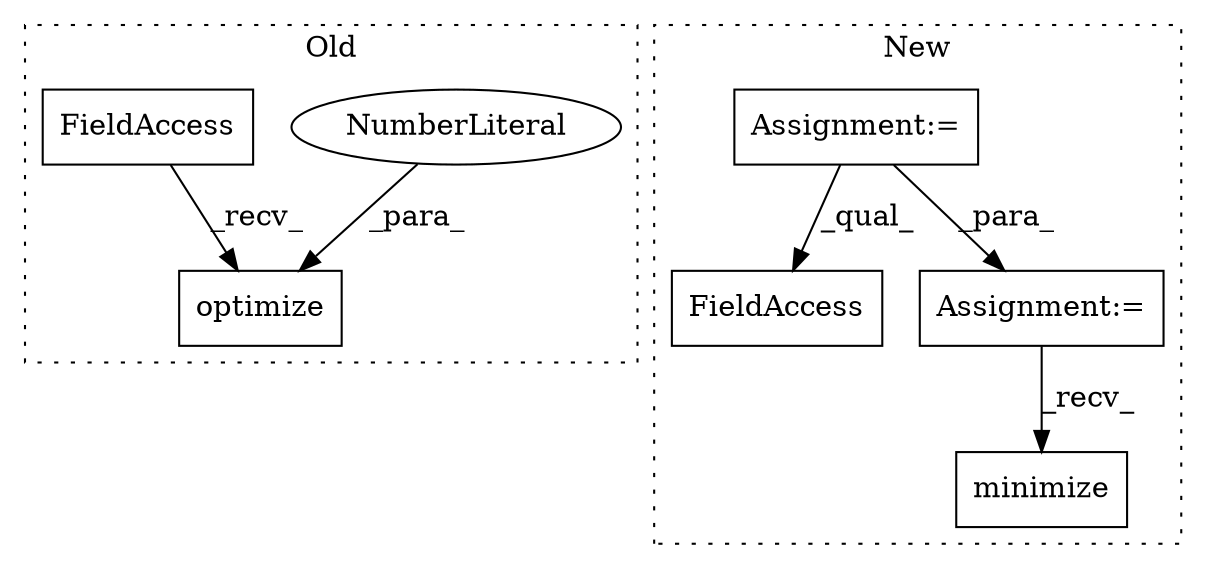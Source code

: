 digraph G {
subgraph cluster0 {
1 [label="optimize" a="32" s="827,842" l="9,1" shape="box"];
6 [label="NumberLiteral" a="34" s="838" l="4" shape="ellipse"];
7 [label="FieldAccess" a="22" s="820" l="6" shape="box"];
label = "Old";
style="dotted";
}
subgraph cluster1 {
2 [label="minimize" a="32" s="937,952" l="9,1" shape="box"];
3 [label="Assignment:=" a="7" s="792" l="6" shape="box"];
4 [label="FieldAccess" a="22" s="874" l="12" shape="box"];
5 [label="Assignment:=" a="7" s="873" l="1" shape="box"];
label = "New";
style="dotted";
}
3 -> 5 [label="_para_"];
3 -> 4 [label="_qual_"];
5 -> 2 [label="_recv_"];
6 -> 1 [label="_para_"];
7 -> 1 [label="_recv_"];
}